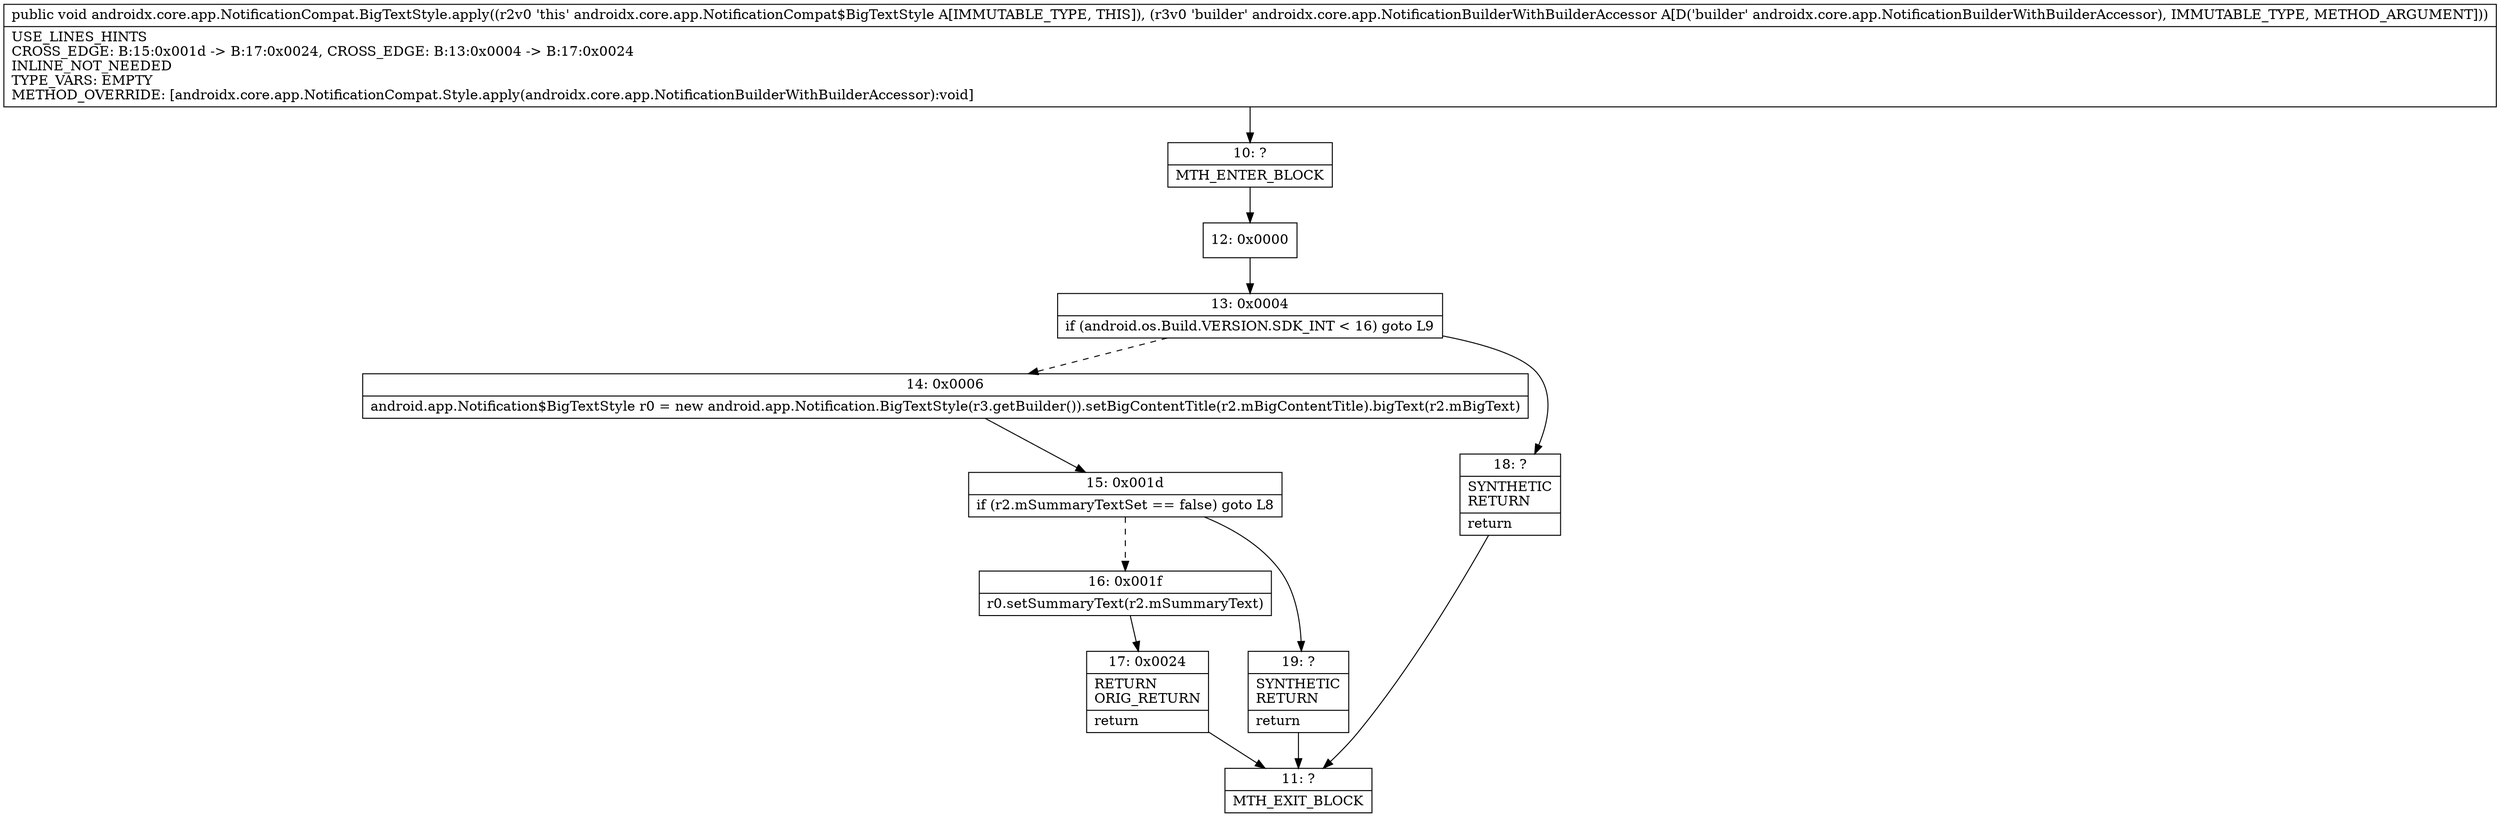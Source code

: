 digraph "CFG forandroidx.core.app.NotificationCompat.BigTextStyle.apply(Landroidx\/core\/app\/NotificationBuilderWithBuilderAccessor;)V" {
Node_10 [shape=record,label="{10\:\ ?|MTH_ENTER_BLOCK\l}"];
Node_12 [shape=record,label="{12\:\ 0x0000}"];
Node_13 [shape=record,label="{13\:\ 0x0004|if (android.os.Build.VERSION.SDK_INT \< 16) goto L9\l}"];
Node_14 [shape=record,label="{14\:\ 0x0006|android.app.Notification$BigTextStyle r0 = new android.app.Notification.BigTextStyle(r3.getBuilder()).setBigContentTitle(r2.mBigContentTitle).bigText(r2.mBigText)\l}"];
Node_15 [shape=record,label="{15\:\ 0x001d|if (r2.mSummaryTextSet == false) goto L8\l}"];
Node_16 [shape=record,label="{16\:\ 0x001f|r0.setSummaryText(r2.mSummaryText)\l}"];
Node_17 [shape=record,label="{17\:\ 0x0024|RETURN\lORIG_RETURN\l|return\l}"];
Node_11 [shape=record,label="{11\:\ ?|MTH_EXIT_BLOCK\l}"];
Node_19 [shape=record,label="{19\:\ ?|SYNTHETIC\lRETURN\l|return\l}"];
Node_18 [shape=record,label="{18\:\ ?|SYNTHETIC\lRETURN\l|return\l}"];
MethodNode[shape=record,label="{public void androidx.core.app.NotificationCompat.BigTextStyle.apply((r2v0 'this' androidx.core.app.NotificationCompat$BigTextStyle A[IMMUTABLE_TYPE, THIS]), (r3v0 'builder' androidx.core.app.NotificationBuilderWithBuilderAccessor A[D('builder' androidx.core.app.NotificationBuilderWithBuilderAccessor), IMMUTABLE_TYPE, METHOD_ARGUMENT]))  | USE_LINES_HINTS\lCROSS_EDGE: B:15:0x001d \-\> B:17:0x0024, CROSS_EDGE: B:13:0x0004 \-\> B:17:0x0024\lINLINE_NOT_NEEDED\lTYPE_VARS: EMPTY\lMETHOD_OVERRIDE: [androidx.core.app.NotificationCompat.Style.apply(androidx.core.app.NotificationBuilderWithBuilderAccessor):void]\l}"];
MethodNode -> Node_10;Node_10 -> Node_12;
Node_12 -> Node_13;
Node_13 -> Node_14[style=dashed];
Node_13 -> Node_18;
Node_14 -> Node_15;
Node_15 -> Node_16[style=dashed];
Node_15 -> Node_19;
Node_16 -> Node_17;
Node_17 -> Node_11;
Node_19 -> Node_11;
Node_18 -> Node_11;
}

